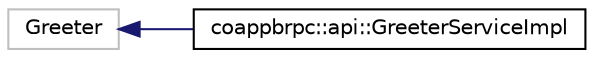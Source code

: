 digraph "Graphical Class Hierarchy"
{
  edge [fontname="Helvetica",fontsize="10",labelfontname="Helvetica",labelfontsize="10"];
  node [fontname="Helvetica",fontsize="10",shape=record];
  rankdir="LR";
  Node29 [label="Greeter",height=0.2,width=0.4,color="grey75", fillcolor="white", style="filled"];
  Node29 -> Node0 [dir="back",color="midnightblue",fontsize="10",style="solid",fontname="Helvetica"];
  Node0 [label="coappbrpc::api::GreeterServiceImpl",height=0.2,width=0.4,color="black", fillcolor="white", style="filled",URL="$classcoappbrpc_1_1api_1_1GreeterServiceImpl.html"];
}
